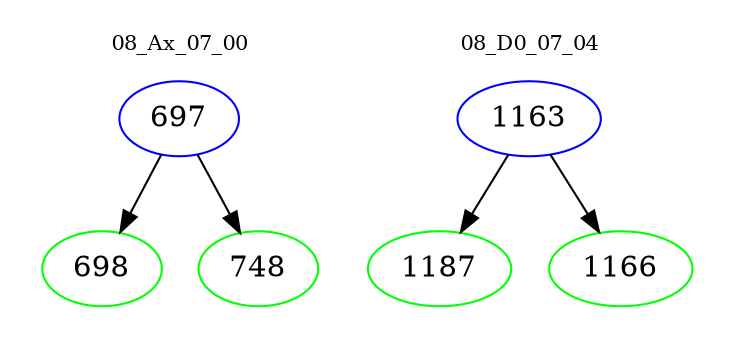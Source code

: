 digraph{
subgraph cluster_0 {
color = white
label = "08_Ax_07_00";
fontsize=10;
T0_697 [label="697", color="blue"]
T0_697 -> T0_698 [color="black"]
T0_698 [label="698", color="green"]
T0_697 -> T0_748 [color="black"]
T0_748 [label="748", color="green"]
}
subgraph cluster_1 {
color = white
label = "08_D0_07_04";
fontsize=10;
T1_1163 [label="1163", color="blue"]
T1_1163 -> T1_1187 [color="black"]
T1_1187 [label="1187", color="green"]
T1_1163 -> T1_1166 [color="black"]
T1_1166 [label="1166", color="green"]
}
}
